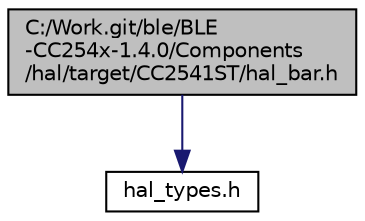 digraph "C:/Work.git/ble/BLE-CC254x-1.4.0/Components/hal/target/CC2541ST/hal_bar.h"
{
  edge [fontname="Helvetica",fontsize="10",labelfontname="Helvetica",labelfontsize="10"];
  node [fontname="Helvetica",fontsize="10",shape=record];
  Node1 [label="C:/Work.git/ble/BLE\l-CC254x-1.4.0/Components\l/hal/target/CC2541ST/hal_bar.h",height=0.2,width=0.4,color="black", fillcolor="grey75", style="filled" fontcolor="black"];
  Node1 -> Node2 [color="midnightblue",fontsize="10",style="solid",fontname="Helvetica"];
  Node2 [label="hal_types.h",height=0.2,width=0.4,color="black", fillcolor="white", style="filled",URL="$_components_2hal_2target_2_c_c2541_s_t_2hal__types_8h.html"];
}
